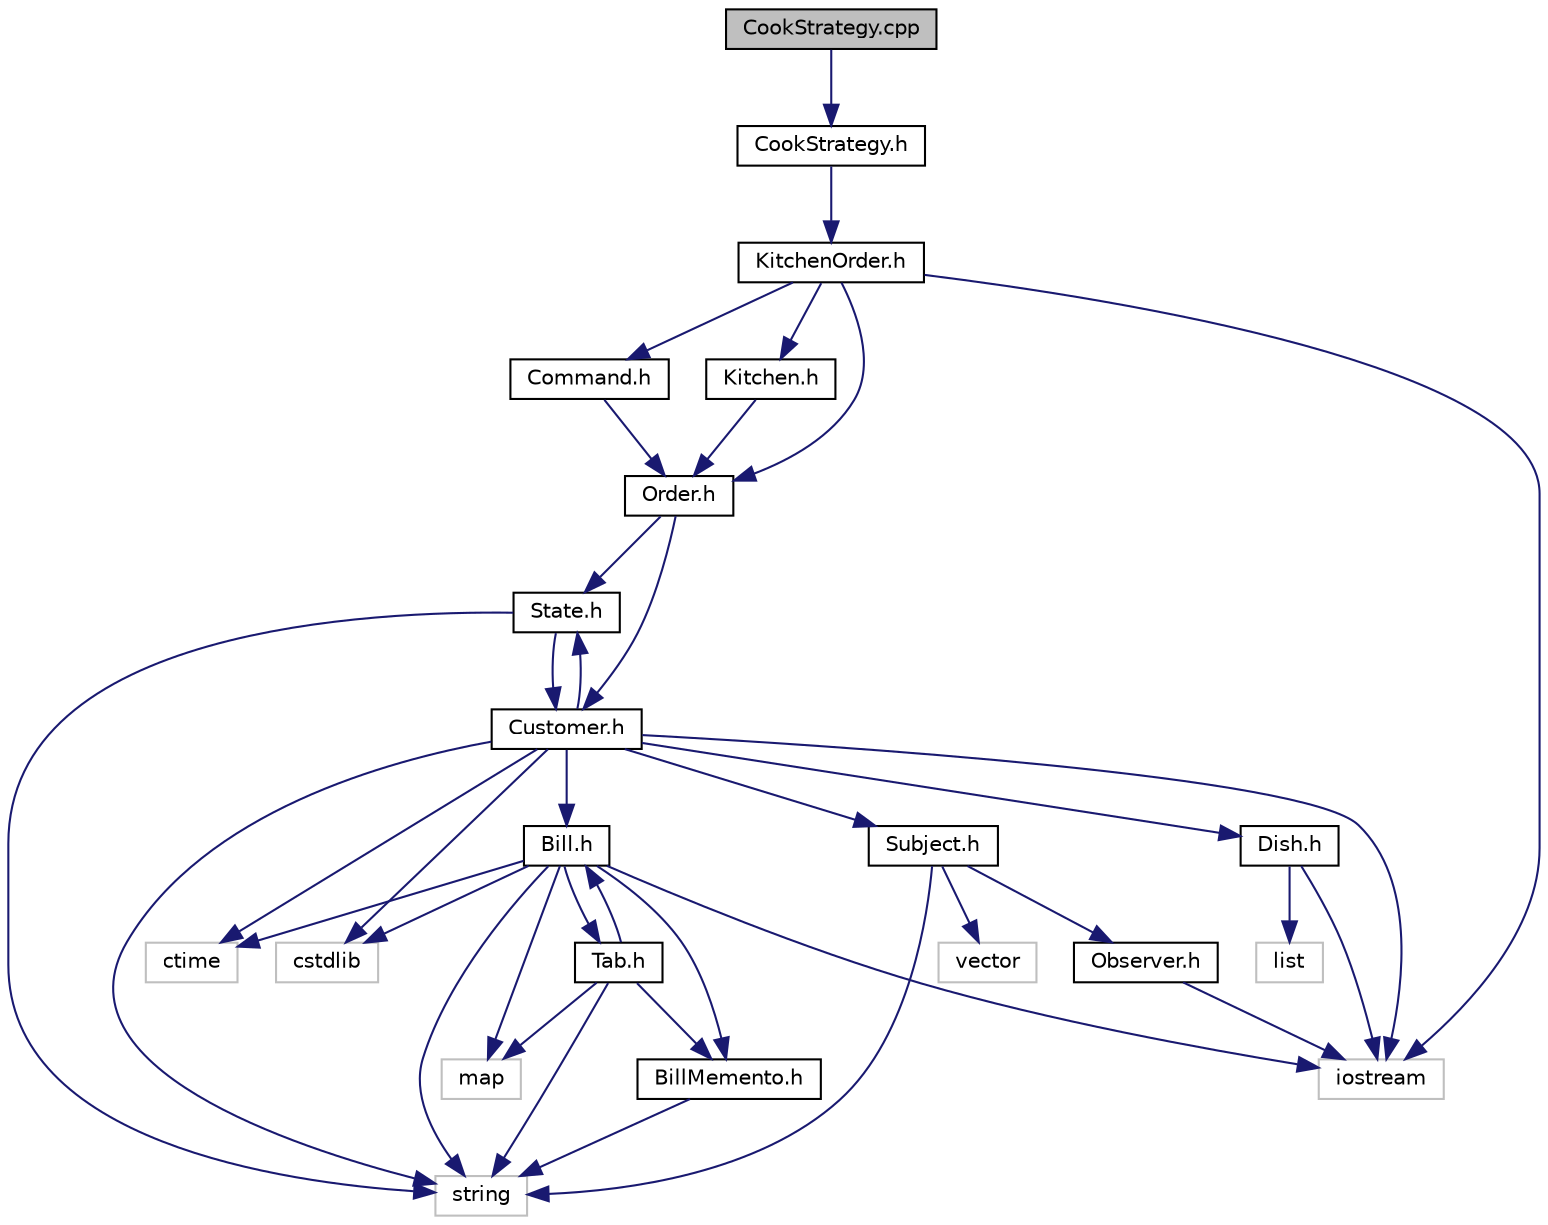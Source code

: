 digraph "CookStrategy.cpp"
{
 // LATEX_PDF_SIZE
  edge [fontname="Helvetica",fontsize="10",labelfontname="Helvetica",labelfontsize="10"];
  node [fontname="Helvetica",fontsize="10",shape=record];
  Node1 [label="CookStrategy.cpp",height=0.2,width=0.4,color="black", fillcolor="grey75", style="filled", fontcolor="black",tooltip=" "];
  Node1 -> Node2 [color="midnightblue",fontsize="10",style="solid"];
  Node2 [label="CookStrategy.h",height=0.2,width=0.4,color="black", fillcolor="white", style="filled",URL="$CookStrategy_8h.html",tooltip="Contains the declaration of the CookStrategy class."];
  Node2 -> Node3 [color="midnightblue",fontsize="10",style="solid"];
  Node3 [label="KitchenOrder.h",height=0.2,width=0.4,color="black", fillcolor="white", style="filled",URL="$KitchenOrder_8h.html",tooltip="Contains the declaration of the KitchenOrder class."];
  Node3 -> Node4 [color="midnightblue",fontsize="10",style="solid"];
  Node4 [label="Command.h",height=0.2,width=0.4,color="black", fillcolor="white", style="filled",URL="$Command_8h.html",tooltip="Contains the declaration of the Command class."];
  Node4 -> Node5 [color="midnightblue",fontsize="10",style="solid"];
  Node5 [label="Order.h",height=0.2,width=0.4,color="black", fillcolor="white", style="filled",URL="$Order_8h.html",tooltip="Contains the declaration of the Order class."];
  Node5 -> Node6 [color="midnightblue",fontsize="10",style="solid"];
  Node6 [label="State.h",height=0.2,width=0.4,color="black", fillcolor="white", style="filled",URL="$State_8h.html",tooltip="Contains the declaration of the State class."];
  Node6 -> Node7 [color="midnightblue",fontsize="10",style="solid"];
  Node7 [label="string",height=0.2,width=0.4,color="grey75", fillcolor="white", style="filled",tooltip=" "];
  Node6 -> Node8 [color="midnightblue",fontsize="10",style="solid"];
  Node8 [label="Customer.h",height=0.2,width=0.4,color="black", fillcolor="white", style="filled",URL="$Customer_8h.html",tooltip="Contains the declaration of the Customer class."];
  Node8 -> Node9 [color="midnightblue",fontsize="10",style="solid"];
  Node9 [label="iostream",height=0.2,width=0.4,color="grey75", fillcolor="white", style="filled",tooltip=" "];
  Node8 -> Node7 [color="midnightblue",fontsize="10",style="solid"];
  Node8 -> Node6 [color="midnightblue",fontsize="10",style="solid"];
  Node8 -> Node10 [color="midnightblue",fontsize="10",style="solid"];
  Node10 [label="ctime",height=0.2,width=0.4,color="grey75", fillcolor="white", style="filled",tooltip=" "];
  Node8 -> Node11 [color="midnightblue",fontsize="10",style="solid"];
  Node11 [label="cstdlib",height=0.2,width=0.4,color="grey75", fillcolor="white", style="filled",tooltip=" "];
  Node8 -> Node12 [color="midnightblue",fontsize="10",style="solid"];
  Node12 [label="Subject.h",height=0.2,width=0.4,color="black", fillcolor="white", style="filled",URL="$Subject_8h.html",tooltip="Contains the declaration of the Subject class."];
  Node12 -> Node7 [color="midnightblue",fontsize="10",style="solid"];
  Node12 -> Node13 [color="midnightblue",fontsize="10",style="solid"];
  Node13 [label="vector",height=0.2,width=0.4,color="grey75", fillcolor="white", style="filled",tooltip=" "];
  Node12 -> Node14 [color="midnightblue",fontsize="10",style="solid"];
  Node14 [label="Observer.h",height=0.2,width=0.4,color="black", fillcolor="white", style="filled",URL="$Observer_8h.html",tooltip="Contains the declaration of the Observer class."];
  Node14 -> Node9 [color="midnightblue",fontsize="10",style="solid"];
  Node8 -> Node15 [color="midnightblue",fontsize="10",style="solid"];
  Node15 [label="Dish.h",height=0.2,width=0.4,color="black", fillcolor="white", style="filled",URL="$Dish_8h.html",tooltip="Contains the declaration of the Dish class."];
  Node15 -> Node9 [color="midnightblue",fontsize="10",style="solid"];
  Node15 -> Node16 [color="midnightblue",fontsize="10",style="solid"];
  Node16 [label="list",height=0.2,width=0.4,color="grey75", fillcolor="white", style="filled",tooltip=" "];
  Node8 -> Node17 [color="midnightblue",fontsize="10",style="solid"];
  Node17 [label="Bill.h",height=0.2,width=0.4,color="black", fillcolor="white", style="filled",URL="$Bill_8h.html",tooltip="Contains the declaration of the Bill class."];
  Node17 -> Node7 [color="midnightblue",fontsize="10",style="solid"];
  Node17 -> Node18 [color="midnightblue",fontsize="10",style="solid"];
  Node18 [label="map",height=0.2,width=0.4,color="grey75", fillcolor="white", style="filled",tooltip=" "];
  Node17 -> Node9 [color="midnightblue",fontsize="10",style="solid"];
  Node17 -> Node10 [color="midnightblue",fontsize="10",style="solid"];
  Node17 -> Node11 [color="midnightblue",fontsize="10",style="solid"];
  Node17 -> Node19 [color="midnightblue",fontsize="10",style="solid"];
  Node19 [label="Tab.h",height=0.2,width=0.4,color="black", fillcolor="white", style="filled",URL="$Tab_8h.html",tooltip="Contains the declaration of the Tab class."];
  Node19 -> Node7 [color="midnightblue",fontsize="10",style="solid"];
  Node19 -> Node18 [color="midnightblue",fontsize="10",style="solid"];
  Node19 -> Node20 [color="midnightblue",fontsize="10",style="solid"];
  Node20 [label="BillMemento.h",height=0.2,width=0.4,color="black", fillcolor="white", style="filled",URL="$BillMemento_8h.html",tooltip="Contains the declaration of the BillMemento class."];
  Node20 -> Node7 [color="midnightblue",fontsize="10",style="solid"];
  Node19 -> Node17 [color="midnightblue",fontsize="10",style="solid"];
  Node17 -> Node20 [color="midnightblue",fontsize="10",style="solid"];
  Node5 -> Node8 [color="midnightblue",fontsize="10",style="solid"];
  Node3 -> Node21 [color="midnightblue",fontsize="10",style="solid"];
  Node21 [label="Kitchen.h",height=0.2,width=0.4,color="black", fillcolor="white", style="filled",URL="$Kitchen_8h.html",tooltip="Contains the declaration of the Kitchen class."];
  Node21 -> Node5 [color="midnightblue",fontsize="10",style="solid"];
  Node3 -> Node5 [color="midnightblue",fontsize="10",style="solid"];
  Node3 -> Node9 [color="midnightblue",fontsize="10",style="solid"];
}
